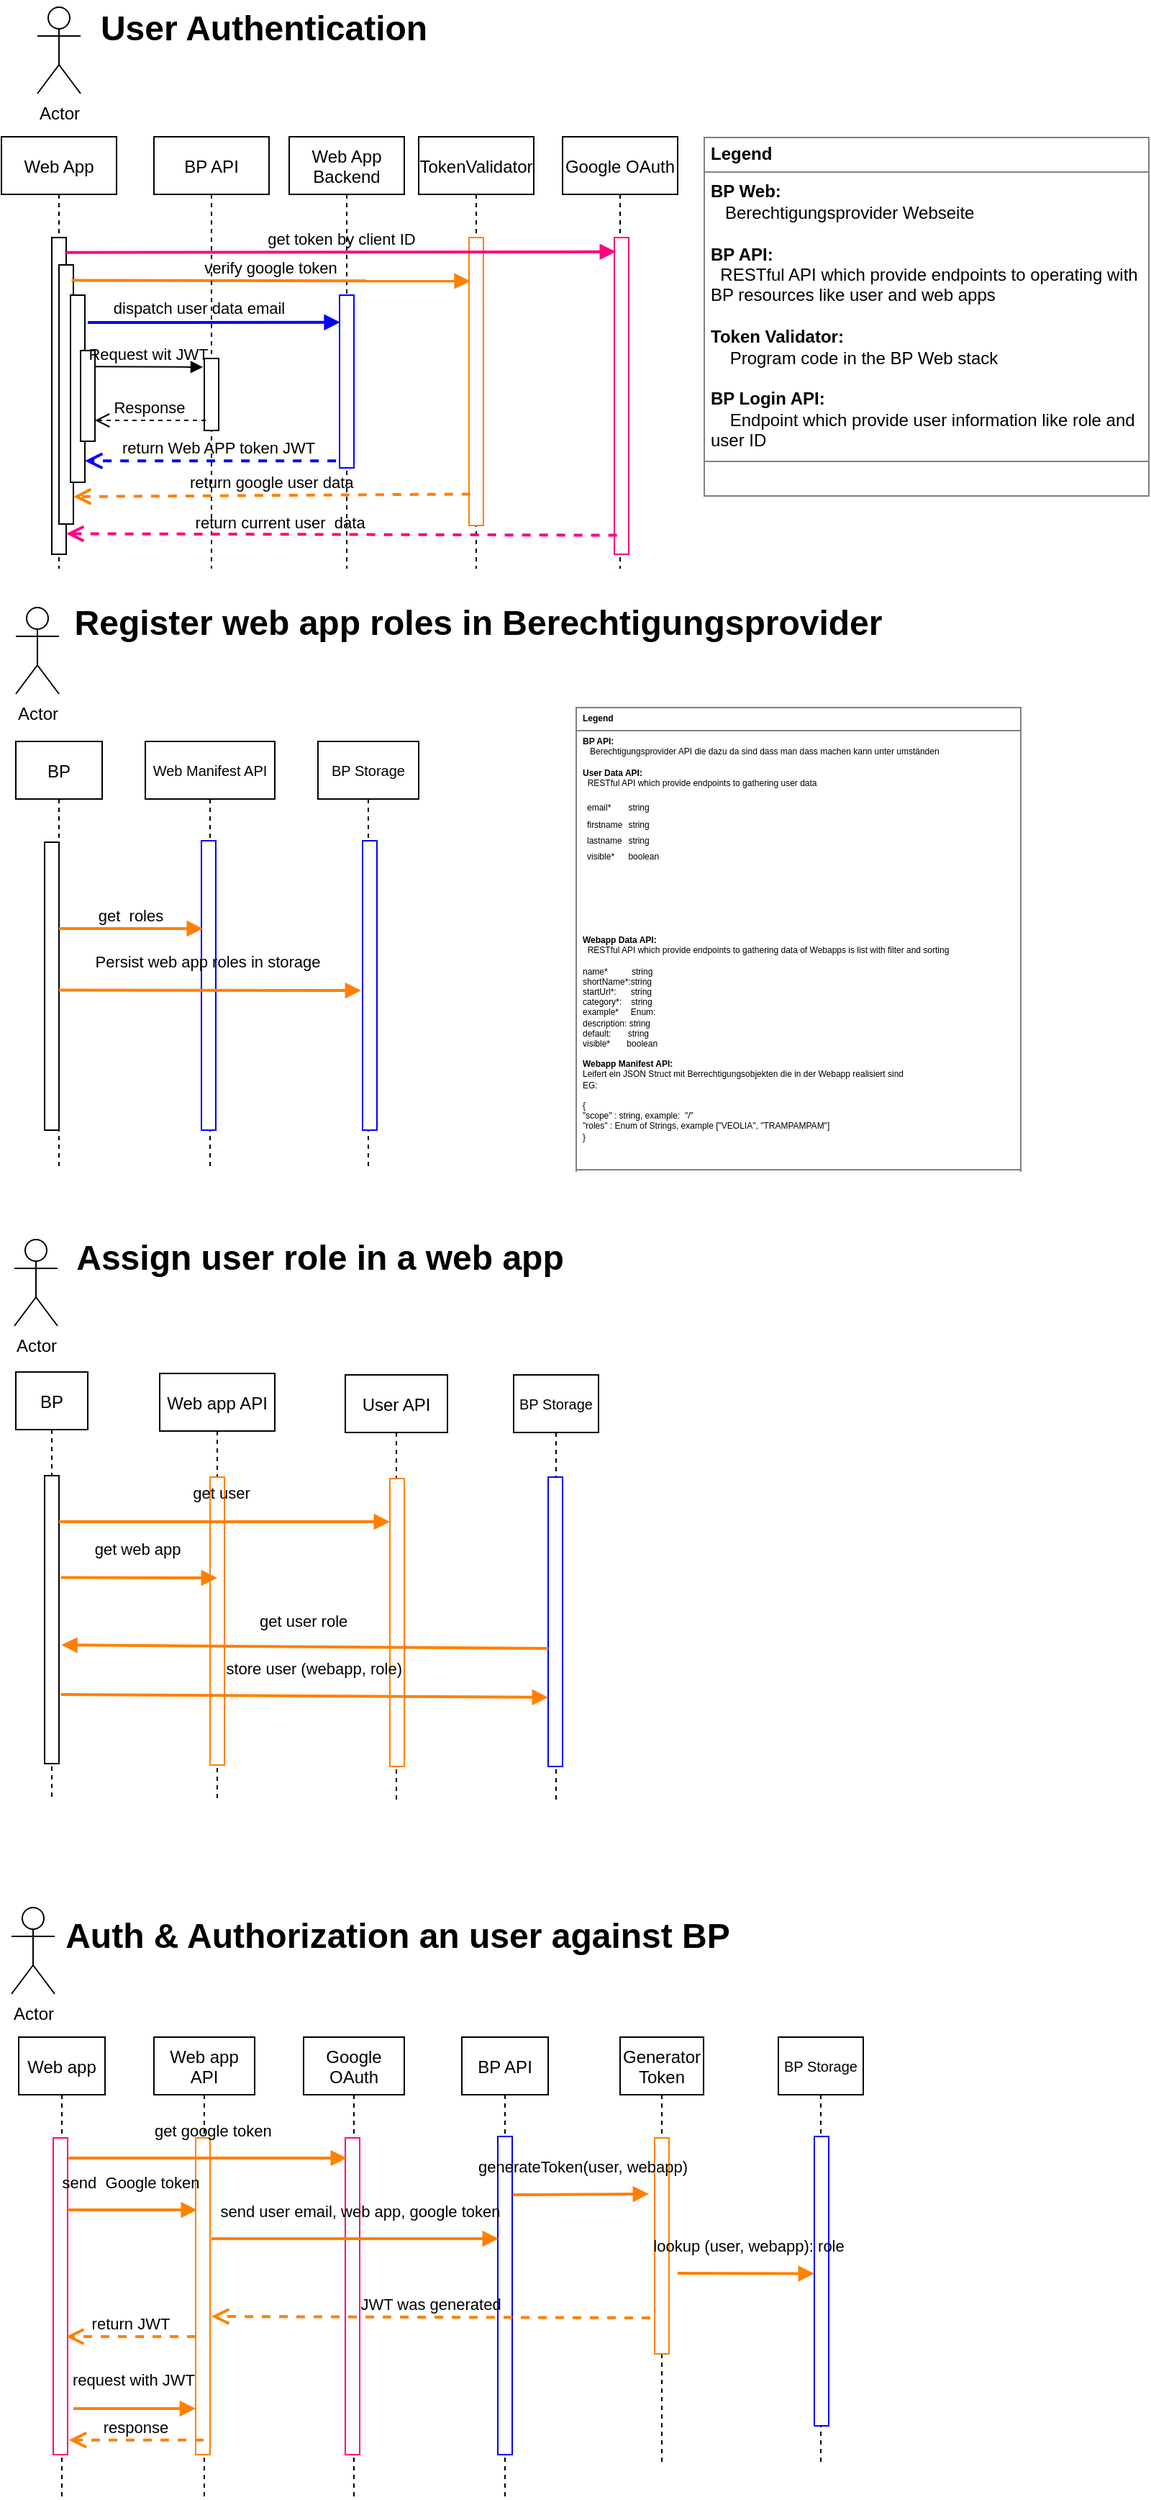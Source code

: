 <mxfile version="20.8.15" type="github">
  <diagram id="kgpKYQtTHZ0yAKxKKP6v" name="Page-1">
    <mxGraphModel dx="845" dy="463" grid="1" gridSize="10" guides="1" tooltips="1" connect="1" arrows="1" fold="1" page="1" pageScale="1" pageWidth="850" pageHeight="1100" math="0" shadow="0">
      <root>
        <mxCell id="0" />
        <mxCell id="1" parent="0" />
        <mxCell id="bUyerrPxswksTXFSrLV1-1" value="Web App&#xa;Backend" style="shape=umlLifeline;perimeter=lifelinePerimeter;container=1;collapsible=0;recursiveResize=0;rounded=0;shadow=0;strokeWidth=1;labelBackgroundColor=none;" parent="1" vertex="1">
          <mxGeometry x="230" y="120" width="80" height="300" as="geometry" />
        </mxCell>
        <mxCell id="bUyerrPxswksTXFSrLV1-2" value="" style="points=[];perimeter=orthogonalPerimeter;rounded=0;shadow=0;strokeWidth=1;labelBackgroundColor=none;strokeColor=#0000FF;" parent="bUyerrPxswksTXFSrLV1-1" vertex="1">
          <mxGeometry x="35" y="110" width="10" height="120" as="geometry" />
        </mxCell>
        <mxCell id="bUyerrPxswksTXFSrLV1-5" value="Web App" style="shape=umlLifeline;perimeter=lifelinePerimeter;container=1;collapsible=0;recursiveResize=0;rounded=0;shadow=0;strokeWidth=1;labelBackgroundColor=none;" parent="1" vertex="1">
          <mxGeometry x="30" y="120" width="80" height="300" as="geometry" />
        </mxCell>
        <mxCell id="bUyerrPxswksTXFSrLV1-6" value="" style="points=[];perimeter=orthogonalPerimeter;rounded=0;shadow=0;strokeWidth=1;labelBackgroundColor=none;" parent="bUyerrPxswksTXFSrLV1-5" vertex="1">
          <mxGeometry x="35" y="70" width="10" height="220" as="geometry" />
        </mxCell>
        <mxCell id="bUyerrPxswksTXFSrLV1-8" value="" style="points=[];perimeter=orthogonalPerimeter;rounded=0;shadow=0;strokeWidth=1;labelBackgroundColor=none;" parent="bUyerrPxswksTXFSrLV1-5" vertex="1">
          <mxGeometry x="40" y="89" width="10" height="180" as="geometry" />
        </mxCell>
        <mxCell id="bUyerrPxswksTXFSrLV1-29" value="" style="points=[];perimeter=orthogonalPerimeter;rounded=0;shadow=0;strokeWidth=1;labelBackgroundColor=none;" parent="bUyerrPxswksTXFSrLV1-5" vertex="1">
          <mxGeometry x="48" y="110" width="10" height="130" as="geometry" />
        </mxCell>
        <mxCell id="bUyerrPxswksTXFSrLV1-43" value="" style="points=[];perimeter=orthogonalPerimeter;rounded=0;shadow=0;strokeWidth=1;labelBackgroundColor=none;" parent="bUyerrPxswksTXFSrLV1-5" vertex="1">
          <mxGeometry x="55" y="148.5" width="10" height="63" as="geometry" />
        </mxCell>
        <mxCell id="bUyerrPxswksTXFSrLV1-9" value="Google OAuth" style="shape=umlLifeline;perimeter=lifelinePerimeter;container=1;collapsible=0;recursiveResize=0;rounded=0;shadow=0;strokeWidth=1;labelBackgroundColor=none;" parent="1" vertex="1">
          <mxGeometry x="420" y="120" width="80" height="300" as="geometry" />
        </mxCell>
        <mxCell id="bUyerrPxswksTXFSrLV1-10" value="" style="points=[];perimeter=orthogonalPerimeter;rounded=0;shadow=0;strokeWidth=1;labelBackgroundColor=none;strokeColor=#FF0080;" parent="bUyerrPxswksTXFSrLV1-9" vertex="1">
          <mxGeometry x="36" y="70" width="10" height="220" as="geometry" />
        </mxCell>
        <mxCell id="bUyerrPxswksTXFSrLV1-15" value="Actor" style="shape=umlActor;verticalLabelPosition=bottom;verticalAlign=top;html=1;outlineConnect=0;labelBackgroundColor=none;rounded=0;" parent="1" vertex="1">
          <mxGeometry x="55" y="30" width="30" height="60" as="geometry" />
        </mxCell>
        <mxCell id="bUyerrPxswksTXFSrLV1-20" value="TokenValidator" style="shape=umlLifeline;perimeter=lifelinePerimeter;container=1;collapsible=0;recursiveResize=0;rounded=0;shadow=0;strokeWidth=1;labelBackgroundColor=none;" parent="1" vertex="1">
          <mxGeometry x="320" y="120" width="80" height="300" as="geometry" />
        </mxCell>
        <mxCell id="bUyerrPxswksTXFSrLV1-22" value="" style="points=[];perimeter=orthogonalPerimeter;rounded=0;shadow=0;strokeWidth=1;labelBackgroundColor=none;strokeColor=#FF8000;" parent="bUyerrPxswksTXFSrLV1-20" vertex="1">
          <mxGeometry x="35" y="70" width="10" height="200" as="geometry" />
        </mxCell>
        <mxCell id="bUyerrPxswksTXFSrLV1-28" value="return google user data" style="verticalAlign=bottom;endArrow=open;dashed=1;endSize=8;shadow=0;strokeWidth=2;labelBackgroundColor=none;fontColor=default;rounded=0;anchorPointDirection=1;snapToPoint=1;strokeColor=#FF8000;exitX=0.09;exitY=0.891;exitDx=0;exitDy=0;exitPerimeter=0;" parent="1" source="bUyerrPxswksTXFSrLV1-22" edge="1">
          <mxGeometry relative="1" as="geometry">
            <mxPoint x="80" y="370" as="targetPoint" />
            <mxPoint x="350" y="370" as="sourcePoint" />
          </mxGeometry>
        </mxCell>
        <mxCell id="bUyerrPxswksTXFSrLV1-30" value="return Web APP token JWT" style="verticalAlign=bottom;endArrow=open;dashed=1;endSize=8;shadow=0;strokeWidth=2;labelBackgroundColor=none;fontColor=default;rounded=0;strokeColor=#0000FF;exitX=-0.243;exitY=0.891;exitDx=0;exitDy=0;exitPerimeter=0;" parent="1" edge="1">
          <mxGeometry x="-0.064" relative="1" as="geometry">
            <mxPoint x="88" y="345.1" as="targetPoint" />
            <mxPoint x="262.57" y="345.1" as="sourcePoint" />
            <mxPoint as="offset" />
          </mxGeometry>
        </mxCell>
        <mxCell id="bUyerrPxswksTXFSrLV1-33" value="verify google token" style="verticalAlign=bottom;endArrow=block;shadow=0;strokeWidth=2;labelBackgroundColor=none;fontColor=default;rounded=0;entryX=0.09;entryY=0.131;entryDx=0;entryDy=0;entryPerimeter=0;exitX=1.076;exitY=0.083;exitDx=0;exitDy=0;exitPerimeter=0;strokeColor=#FF8000;" parent="1" edge="1">
          <mxGeometry relative="1" as="geometry">
            <mxPoint x="78.76" y="219.77" as="sourcePoint" />
            <mxPoint x="355.9" y="220.2" as="targetPoint" />
          </mxGeometry>
        </mxCell>
        <mxCell id="bUyerrPxswksTXFSrLV1-35" value="BP API" style="shape=umlLifeline;perimeter=lifelinePerimeter;container=1;collapsible=0;recursiveResize=0;rounded=0;shadow=0;strokeWidth=1;labelBackgroundColor=none;" parent="1" vertex="1">
          <mxGeometry x="136" y="120" width="80" height="300" as="geometry" />
        </mxCell>
        <mxCell id="bUyerrPxswksTXFSrLV1-37" value="" style="points=[];perimeter=orthogonalPerimeter;rounded=0;shadow=0;strokeWidth=1;labelBackgroundColor=none;" parent="bUyerrPxswksTXFSrLV1-35" vertex="1">
          <mxGeometry x="35" y="154" width="10" height="50" as="geometry" />
        </mxCell>
        <mxCell id="bUyerrPxswksTXFSrLV1-40" value="return current user  data" style="verticalAlign=bottom;endArrow=open;dashed=1;endSize=8;shadow=0;strokeWidth=2;labelBackgroundColor=none;fontColor=default;rounded=0;entryX=1;entryY=0.935;entryDx=0;entryDy=0;entryPerimeter=0;strokeColor=#FF0080;exitX=0.181;exitY=0.94;exitDx=0;exitDy=0;exitPerimeter=0;" parent="1" source="bUyerrPxswksTXFSrLV1-10" target="bUyerrPxswksTXFSrLV1-6" edge="1">
          <mxGeometry x="0.223" y="1" relative="1" as="geometry">
            <mxPoint x="141" y="377" as="targetPoint" />
            <mxPoint x="450" y="396" as="sourcePoint" />
            <mxPoint as="offset" />
          </mxGeometry>
        </mxCell>
        <object label="&lt;div&gt;get token by client ID&lt;/div&gt;" authenticate="" id="bUyerrPxswksTXFSrLV1-13">
          <mxCell style="verticalAlign=bottom;endArrow=block;shadow=0;strokeWidth=2;html=1;exitX=1;exitY=0.047;exitDx=0;exitDy=0;exitPerimeter=0;labelBackgroundColor=none;fontColor=default;rounded=0;entryX=0.1;entryY=0.045;entryDx=0;entryDy=0;entryPerimeter=0;strokeColor=#FF0080;" parent="1" source="bUyerrPxswksTXFSrLV1-6" target="bUyerrPxswksTXFSrLV1-10" edge="1">
            <mxGeometry relative="1" as="geometry">
              <mxPoint x="355" y="200" as="sourcePoint" />
              <mxPoint x="450" y="200" as="targetPoint" />
              <mxPoint as="offset" />
            </mxGeometry>
          </mxCell>
        </object>
        <mxCell id="bUyerrPxswksTXFSrLV1-19" value="dispatch user data email" style="verticalAlign=bottom;endArrow=block;shadow=0;strokeWidth=2;labelBackgroundColor=none;fontColor=default;rounded=0;strokeColor=#0000FF;entryX=0.043;entryY=0.144;entryDx=0;entryDy=0;entryPerimeter=0;" parent="1" edge="1">
          <mxGeometry x="-0.116" y="1" relative="1" as="geometry">
            <mxPoint x="90" y="249" as="sourcePoint" />
            <mxPoint x="265.43" y="248.84" as="targetPoint" />
            <mxPoint as="offset" />
          </mxGeometry>
        </mxCell>
        <mxCell id="bUyerrPxswksTXFSrLV1-46" value="Request wit JWT" style="verticalAlign=bottom;endArrow=block;shadow=0;strokeWidth=1;labelBackgroundColor=none;fontColor=default;rounded=0;exitX=0.981;exitY=0.176;exitDx=0;exitDy=0;exitPerimeter=0;strokeColor=#000000;" parent="1" edge="1" source="bUyerrPxswksTXFSrLV1-43">
          <mxGeometry relative="1" as="geometry">
            <mxPoint x="112" y="280.026" as="sourcePoint" />
            <mxPoint x="170" y="280" as="targetPoint" />
          </mxGeometry>
        </mxCell>
        <mxCell id="bUyerrPxswksTXFSrLV1-48" value="Response" style="verticalAlign=bottom;endArrow=open;dashed=1;endSize=8;exitX=0.1;exitY=0.86;shadow=0;strokeWidth=1;labelBackgroundColor=none;fontColor=default;rounded=0;anchorPointDirection=1;snapToPoint=1;exitDx=0;exitDy=0;exitPerimeter=0;strokeColor=#000000;" parent="1" source="bUyerrPxswksTXFSrLV1-37" edge="1" target="bUyerrPxswksTXFSrLV1-43">
          <mxGeometry x="0.01" relative="1" as="geometry">
            <mxPoint x="110" y="300" as="targetPoint" />
            <mxPoint x="120" y="300" as="sourcePoint" />
            <mxPoint as="offset" />
          </mxGeometry>
        </mxCell>
        <mxCell id="bUyerrPxswksTXFSrLV1-49" value="&lt;div&gt;User Authentication &lt;/div&gt;" style="text;strokeColor=none;fillColor=none;html=1;fontSize=24;fontStyle=1;verticalAlign=middle;align=center;" parent="1" vertex="1">
          <mxGeometry x="187" y="25" width="50" height="40" as="geometry" />
        </mxCell>
        <mxCell id="bUyerrPxswksTXFSrLV1-51" value="&lt;table style=&quot;width:100%;height:100%;border-collapse:collapse;&quot; width=&quot;100%&quot; height=&quot;100%&quot; cellpadding=&quot;4&quot; border=&quot;1&quot;&gt;&lt;tbody&gt;&lt;tr&gt;&lt;th&gt;&lt;b&gt;Legend&lt;/b&gt;&lt;/th&gt;&lt;/tr&gt;&lt;tr&gt;&lt;td&gt;&lt;b&gt;BP Web: &lt;/b&gt;&lt;br&gt;&amp;nbsp;&amp;nbsp; Berechtigungsprovider Webseite&lt;br&gt;&lt;br&gt;&lt;b&gt;BP API: &lt;/b&gt;&lt;br&gt;&amp;nbsp; RESTful API which provide endpoints to operating with BP resources like user and web apps &lt;br&gt;&lt;br&gt;&lt;b&gt;Token Validator:&lt;/b&gt;&lt;br&gt;&amp;nbsp;&amp;nbsp;&amp;nbsp; Program code in the BP Web stack&lt;br&gt;&lt;br&gt;&lt;b&gt;BP Login API: &lt;/b&gt;&lt;br&gt;&amp;nbsp;&amp;nbsp;&amp;nbsp; Endpoint which provide user information like role and&amp;nbsp; user ID &lt;br&gt;&lt;/td&gt;&lt;/tr&gt;&lt;tr&gt;&lt;td&gt;&lt;br&gt;&lt;/td&gt;&lt;/tr&gt;&lt;/tbody&gt;&lt;/table&gt;" style="text;html=1;whiteSpace=wrap;strokeColor=none;fillColor=none;overflow=fill;align=left;" parent="1" vertex="1">
          <mxGeometry x="518" y="120" width="310" height="250" as="geometry" />
        </mxCell>
        <mxCell id="7qIYYIkFtQ4Tq7SQcxO7-3" value="BP" style="shape=umlLifeline;perimeter=lifelinePerimeter;container=1;collapsible=0;recursiveResize=0;rounded=0;shadow=0;strokeWidth=1;labelBackgroundColor=none;" vertex="1" parent="1">
          <mxGeometry x="40" y="540" width="60" height="296" as="geometry" />
        </mxCell>
        <mxCell id="7qIYYIkFtQ4Tq7SQcxO7-4" value="" style="points=[];perimeter=orthogonalPerimeter;rounded=0;shadow=0;strokeWidth=1;labelBackgroundColor=none;" vertex="1" parent="7qIYYIkFtQ4Tq7SQcxO7-3">
          <mxGeometry x="20" y="70" width="10" height="200" as="geometry" />
        </mxCell>
        <mxCell id="7qIYYIkFtQ4Tq7SQcxO7-9" value="Actor" style="shape=umlActor;verticalLabelPosition=bottom;verticalAlign=top;html=1;outlineConnect=0;labelBackgroundColor=none;rounded=0;" vertex="1" parent="1">
          <mxGeometry x="40" y="447" width="30" height="60" as="geometry" />
        </mxCell>
        <mxCell id="7qIYYIkFtQ4Tq7SQcxO7-23" value="Register web app roles in Berechtigungsprovider" style="text;strokeColor=none;fillColor=none;html=1;fontSize=24;fontStyle=1;verticalAlign=middle;align=center;" vertex="1" parent="1">
          <mxGeometry x="336" y="438" width="50" height="40" as="geometry" />
        </mxCell>
        <mxCell id="7qIYYIkFtQ4Tq7SQcxO7-29" value="Web Manifest API" style="shape=umlLifeline;perimeter=lifelinePerimeter;container=1;collapsible=0;recursiveResize=0;rounded=0;shadow=0;strokeWidth=1;labelBackgroundColor=none;fontSize=10;spacing=1;verticalAlign=middle;" vertex="1" parent="1">
          <mxGeometry x="130" y="540" width="90" height="297" as="geometry" />
        </mxCell>
        <mxCell id="7qIYYIkFtQ4Tq7SQcxO7-30" value="" style="points=[];perimeter=orthogonalPerimeter;rounded=0;shadow=0;strokeWidth=1;labelBackgroundColor=none;strokeColor=#0000FF;" vertex="1" parent="7qIYYIkFtQ4Tq7SQcxO7-29">
          <mxGeometry x="39" y="69" width="10" height="201" as="geometry" />
        </mxCell>
        <mxCell id="7qIYYIkFtQ4Tq7SQcxO7-32" value="get  roles" style="verticalAlign=bottom;endArrow=block;shadow=0;strokeWidth=2;labelBackgroundColor=none;fontColor=default;rounded=0;strokeColor=#FF8000;" edge="1" parent="1">
          <mxGeometry relative="1" as="geometry">
            <mxPoint x="70" y="670" as="sourcePoint" />
            <mxPoint x="170" y="670" as="targetPoint" />
          </mxGeometry>
        </mxCell>
        <mxCell id="7qIYYIkFtQ4Tq7SQcxO7-33" value="BP Storage" style="shape=umlLifeline;perimeter=lifelinePerimeter;container=1;collapsible=0;recursiveResize=0;rounded=0;shadow=0;strokeWidth=1;labelBackgroundColor=none;fontSize=10;spacing=1;verticalAlign=middle;" vertex="1" parent="1">
          <mxGeometry x="250" y="540" width="70" height="296" as="geometry" />
        </mxCell>
        <mxCell id="7qIYYIkFtQ4Tq7SQcxO7-34" value="" style="points=[];perimeter=orthogonalPerimeter;rounded=0;shadow=0;strokeWidth=1;labelBackgroundColor=none;strokeColor=#0000FF;" vertex="1" parent="7qIYYIkFtQ4Tq7SQcxO7-33">
          <mxGeometry x="31" y="69" width="10" height="201" as="geometry" />
        </mxCell>
        <mxCell id="7qIYYIkFtQ4Tq7SQcxO7-35" value="Persist web app roles in storage" style="verticalAlign=bottom;endArrow=block;shadow=0;strokeWidth=2;labelBackgroundColor=none;fontColor=default;rounded=0;strokeColor=#FF8000;exitX=1;exitY=0.514;exitDx=0;exitDy=0;exitPerimeter=0;" edge="1" parent="1" source="7qIYYIkFtQ4Tq7SQcxO7-4">
          <mxGeometry x="-0.016" y="11" relative="1" as="geometry">
            <mxPoint x="80" y="712" as="sourcePoint" />
            <mxPoint x="280" y="713" as="targetPoint" />
            <mxPoint as="offset" />
          </mxGeometry>
        </mxCell>
        <mxCell id="7qIYYIkFtQ4Tq7SQcxO7-40" value="BP" style="shape=umlLifeline;perimeter=lifelinePerimeter;container=1;collapsible=0;recursiveResize=0;rounded=0;shadow=0;strokeWidth=1;labelBackgroundColor=none;" vertex="1" parent="1">
          <mxGeometry x="40" y="978" width="50" height="297" as="geometry" />
        </mxCell>
        <mxCell id="7qIYYIkFtQ4Tq7SQcxO7-41" value="" style="points=[];perimeter=orthogonalPerimeter;rounded=0;shadow=0;strokeWidth=1;labelBackgroundColor=none;" vertex="1" parent="7qIYYIkFtQ4Tq7SQcxO7-40">
          <mxGeometry x="20" y="72" width="10" height="200" as="geometry" />
        </mxCell>
        <mxCell id="7qIYYIkFtQ4Tq7SQcxO7-42" value="Actor" style="shape=umlActor;verticalLabelPosition=bottom;verticalAlign=top;html=1;outlineConnect=0;labelBackgroundColor=none;rounded=0;" vertex="1" parent="1">
          <mxGeometry x="39" y="886" width="30" height="60" as="geometry" />
        </mxCell>
        <mxCell id="7qIYYIkFtQ4Tq7SQcxO7-43" value="Web app API" style="shape=umlLifeline;perimeter=lifelinePerimeter;container=1;collapsible=0;recursiveResize=0;rounded=0;shadow=0;strokeWidth=1;labelBackgroundColor=none;" vertex="1" parent="1">
          <mxGeometry x="140" y="979" width="80" height="295" as="geometry" />
        </mxCell>
        <mxCell id="7qIYYIkFtQ4Tq7SQcxO7-44" value="" style="points=[];perimeter=orthogonalPerimeter;rounded=0;shadow=0;strokeWidth=1;labelBackgroundColor=none;strokeColor=#FF8000;" vertex="1" parent="7qIYYIkFtQ4Tq7SQcxO7-43">
          <mxGeometry x="35" y="72" width="10" height="200" as="geometry" />
        </mxCell>
        <mxCell id="7qIYYIkFtQ4Tq7SQcxO7-51" value="&lt;table style=&quot;width:100%;height:100%;border-collapse:collapse;&quot; width=&quot;100%&quot; height=&quot;100%&quot; cellpadding=&quot;4&quot; border=&quot;1&quot;&gt;&lt;tbody style=&quot;font-size: 6px;&quot;&gt;&lt;tr&gt;&lt;th&gt;&lt;b&gt;Legend&lt;/b&gt;&lt;/th&gt;&lt;/tr&gt;&lt;tr&gt;&lt;td&gt;&lt;b&gt;BP API: &lt;/b&gt;&lt;br&gt;&amp;nbsp;&amp;nbsp; Berechtigungsprovider API die dazu da sind dass man dass machen kann unter umständen&lt;br&gt;&lt;br&gt;&lt;b&gt;User Data API: &lt;/b&gt;&lt;br&gt;&amp;nbsp; RESTful API which provide endpoints to gathering user data &lt;br&gt;&lt;br&gt;&lt;span class=&quot;model-box&quot;&gt;&lt;/span&gt;&lt;table class=&quot;model&quot;&gt;&lt;tbody&gt;&lt;tr class=&quot;property-row required&quot;&gt;&lt;td&gt;email&lt;span class=&quot;star&quot;&gt;*&lt;/span&gt;&lt;/td&gt;&lt;td&gt;&lt;span class=&quot;model&quot;&gt;&lt;span class=&quot;prop&quot;&gt;&lt;span class=&quot;prop-type&quot;&gt;string&lt;/span&gt;&lt;span class=&quot;property primitive&quot;&gt;&lt;/span&gt;&lt;br&gt;&lt;/span&gt;&lt;/span&gt;&lt;/td&gt;&lt;/tr&gt;&lt;tr class=&quot;property-row&quot;&gt;&lt;td&gt;firstname&lt;/td&gt;&lt;td&gt;&lt;span class=&quot;model&quot;&gt;&lt;span class=&quot;prop&quot;&gt;&lt;span class=&quot;prop-type&quot;&gt;string&lt;/span&gt;&lt;span class=&quot;property primitive&quot;&gt;&lt;/span&gt;&lt;/span&gt;&lt;/span&gt;&lt;br&gt;&lt;/td&gt;&lt;/tr&gt;&lt;tr class=&quot;property-row&quot;&gt;&lt;td&gt;lastname&lt;/td&gt;&lt;td&gt;&lt;span class=&quot;model&quot;&gt;&lt;span class=&quot;prop&quot;&gt;&lt;span class=&quot;prop-type&quot;&gt;string&lt;/span&gt;&lt;/span&gt;&lt;/span&gt;&lt;/td&gt;&lt;/tr&gt;&lt;tr class=&quot;property-row required&quot;&gt;&lt;td&gt;visible&lt;span class=&quot;star&quot;&gt;*&lt;/span&gt;&lt;/td&gt;&lt;td&gt;&lt;span class=&quot;model&quot;&gt;&lt;span class=&quot;prop&quot;&gt;&lt;span class=&quot;prop-type&quot;&gt;boolean&lt;/span&gt;&lt;span class=&quot;property primitive&quot;&gt;&lt;/span&gt;&lt;/span&gt;&lt;/span&gt;&lt;br&gt;&lt;/td&gt;&lt;/tr&gt;&lt;tr class=&quot;property-row required&quot;&gt;&lt;td&gt;&lt;br&gt;&lt;/td&gt;&lt;td&gt;&lt;br&gt;&lt;/td&gt;&lt;/tr&gt;&lt;tr class=&quot;property-row&quot;&gt;&lt;td&gt;&lt;br&gt;&lt;/td&gt;&lt;td&gt;&lt;br&gt;&lt;/td&gt;&lt;/tr&gt;&lt;tr class=&quot;property-row&quot;&gt;&lt;td&gt;&lt;br&gt;&lt;/td&gt;&lt;td&gt;&lt;br&gt;&lt;/td&gt;&lt;/tr&gt;&lt;/tbody&gt;&lt;/table&gt;&lt;br&gt;&lt;br&gt;&lt;b&gt;Webapp Data API: &lt;/b&gt;&lt;br&gt;&amp;nbsp; RESTful API which provide endpoints to gathering data of Webapps is list with filter and sorting&amp;nbsp; &lt;br&gt;&lt;br&gt;name*&amp;nbsp;&amp;nbsp;&amp;nbsp;&amp;nbsp;&amp;nbsp;&amp;nbsp;&amp;nbsp;&amp;nbsp;&amp;nbsp; string&lt;br&gt;shortName*:string&lt;br&gt;startUrl*:&amp;nbsp;&amp;nbsp;&amp;nbsp;&amp;nbsp;&amp;nbsp; string&lt;br&gt;category*:&amp;nbsp;&amp;nbsp;&amp;nbsp; string&lt;br&gt;example*&amp;nbsp;&amp;nbsp;&amp;nbsp;&amp;nbsp; Enum:&lt;br&gt;description: string&lt;br&gt;default:&amp;nbsp;&amp;nbsp;&amp;nbsp;&amp;nbsp;&amp;nbsp;&amp;nbsp; string&lt;br&gt;visible*&amp;nbsp;&amp;nbsp;&amp;nbsp;&amp;nbsp;&amp;nbsp;&amp;nbsp; boolean&lt;br&gt;&lt;br&gt;&lt;b&gt;Webapp Manifest API:&lt;/b&gt;&lt;br&gt;Leifert ein JSON Struct mit Berrechtigungsobjekten die in der Webapp realisiert sind&lt;br&gt;EG:&lt;br&gt;&lt;div class=&quot;json-preview&quot;&gt;&lt;div&gt;&lt;br&gt;&lt;/div&gt;&lt;div&gt;{&lt;/div&gt;&lt;div class=&quot;json-output&quot;&gt;&lt;div class=&quot;attribute&quot;&gt;&lt;span class=&quot;key-json&quot;&gt;&lt;/span&gt;&lt;span class=&quot;key-json&quot;&gt;&quot;scope&quot;&lt;/span&gt; : string, example:&amp;nbsp; &lt;span class=&quot;value-json&quot;&gt;&quot;/&quot;&lt;/span&gt;&lt;/div&gt;&lt;div class=&quot;attribute&quot;&gt;&lt;span class=&quot;key-json&quot;&gt;&quot;roles&quot;&lt;/span&gt; : Enum of Strings, example [&quot;VEOLIA&quot;, &quot;TRAMPAMPAM&quot;]&lt;br&gt;&lt;/div&gt;&lt;/div&gt;&lt;div&gt;}&lt;/div&gt;&lt;/div&gt;&amp;nbsp; &lt;br&gt;&lt;br&gt;&lt;/td&gt;&lt;/tr&gt;&lt;tr&gt;&lt;td&gt;Section 2.1&lt;br&gt;Section 2.2&lt;br&gt;Section 2.3&lt;/td&gt;&lt;/tr&gt;&lt;/tbody&gt;&lt;/table&gt;" style="text;html=1;whiteSpace=wrap;strokeColor=none;fillColor=none;overflow=fill;align=left;" vertex="1" parent="1">
          <mxGeometry x="429" y="516" width="310" height="323" as="geometry" />
        </mxCell>
        <mxCell id="7qIYYIkFtQ4Tq7SQcxO7-52" value="User API" style="shape=umlLifeline;perimeter=lifelinePerimeter;container=1;collapsible=0;recursiveResize=0;rounded=0;shadow=0;strokeWidth=1;labelBackgroundColor=none;" vertex="1" parent="1">
          <mxGeometry x="269" y="980" width="71" height="295" as="geometry" />
        </mxCell>
        <mxCell id="7qIYYIkFtQ4Tq7SQcxO7-53" value="" style="points=[];perimeter=orthogonalPerimeter;rounded=0;shadow=0;strokeWidth=1;labelBackgroundColor=none;strokeColor=#FF8000;" vertex="1" parent="7qIYYIkFtQ4Tq7SQcxO7-52">
          <mxGeometry x="31" y="72" width="10" height="200" as="geometry" />
        </mxCell>
        <mxCell id="7qIYYIkFtQ4Tq7SQcxO7-55" value="get user" style="verticalAlign=bottom;endArrow=block;shadow=0;strokeWidth=2;labelBackgroundColor=none;fontColor=default;rounded=0;strokeColor=#FF8000;" edge="1" parent="1">
          <mxGeometry x="-0.016" y="11" relative="1" as="geometry">
            <mxPoint x="70" y="1082" as="sourcePoint" />
            <mxPoint x="300" y="1082" as="targetPoint" />
            <mxPoint as="offset" />
          </mxGeometry>
        </mxCell>
        <mxCell id="7qIYYIkFtQ4Tq7SQcxO7-56" value="get web app" style="verticalAlign=bottom;endArrow=block;shadow=0;strokeWidth=2;labelBackgroundColor=none;fontColor=default;rounded=0;strokeColor=#FF8000;exitX=1.129;exitY=0.354;exitDx=0;exitDy=0;exitPerimeter=0;" edge="1" parent="1" source="7qIYYIkFtQ4Tq7SQcxO7-41">
          <mxGeometry x="-0.016" y="11" relative="1" as="geometry">
            <mxPoint x="80" y="1122" as="sourcePoint" />
            <mxPoint x="180" y="1121" as="targetPoint" />
            <mxPoint as="offset" />
          </mxGeometry>
        </mxCell>
        <mxCell id="7qIYYIkFtQ4Tq7SQcxO7-57" value="BP Storage" style="shape=umlLifeline;perimeter=lifelinePerimeter;container=1;collapsible=0;recursiveResize=0;rounded=0;shadow=0;strokeWidth=1;labelBackgroundColor=none;fontSize=10;spacing=1;verticalAlign=middle;" vertex="1" parent="1">
          <mxGeometry x="386" y="980" width="59" height="296" as="geometry" />
        </mxCell>
        <mxCell id="7qIYYIkFtQ4Tq7SQcxO7-58" value="" style="points=[];perimeter=orthogonalPerimeter;rounded=0;shadow=0;strokeWidth=1;labelBackgroundColor=none;strokeColor=#0000FF;" vertex="1" parent="7qIYYIkFtQ4Tq7SQcxO7-57">
          <mxGeometry x="24" y="71" width="10" height="201" as="geometry" />
        </mxCell>
        <mxCell id="7qIYYIkFtQ4Tq7SQcxO7-59" value="get user role" style="verticalAlign=bottom;endArrow=block;shadow=0;strokeWidth=2;labelBackgroundColor=none;fontColor=default;rounded=0;strokeColor=#FF8000;exitX=1.167;exitY=0.588;exitDx=0;exitDy=0;exitPerimeter=0;entryX=1.167;entryY=0.588;entryDx=0;entryDy=0;entryPerimeter=0;" edge="1" parent="1" target="7qIYYIkFtQ4Tq7SQcxO7-41">
          <mxGeometry x="0.005" y="-9" relative="1" as="geometry">
            <mxPoint x="410" y="1170" as="sourcePoint" />
            <mxPoint x="80" y="1168" as="targetPoint" />
            <mxPoint as="offset" />
          </mxGeometry>
        </mxCell>
        <mxCell id="7qIYYIkFtQ4Tq7SQcxO7-60" value="store user (webapp, role)" style="verticalAlign=bottom;endArrow=block;shadow=0;strokeWidth=2;labelBackgroundColor=none;fontColor=default;rounded=0;strokeColor=#FF8000;exitX=1.129;exitY=0.76;exitDx=0;exitDy=0;exitPerimeter=0;entryX=0;entryY=0.761;entryDx=0;entryDy=0;entryPerimeter=0;" edge="1" parent="1" source="7qIYYIkFtQ4Tq7SQcxO7-41" target="7qIYYIkFtQ4Tq7SQcxO7-58">
          <mxGeometry x="0.038" y="10" relative="1" as="geometry">
            <mxPoint x="90" y="1202" as="sourcePoint" />
            <mxPoint x="240" y="1202" as="targetPoint" />
            <mxPoint as="offset" />
          </mxGeometry>
        </mxCell>
        <mxCell id="7qIYYIkFtQ4Tq7SQcxO7-61" value="Assign user role in a web app" style="text;strokeColor=none;fillColor=none;html=1;fontSize=24;fontStyle=1;verticalAlign=middle;align=center;" vertex="1" parent="1">
          <mxGeometry x="101" y="879" width="300" height="40" as="geometry" />
        </mxCell>
        <mxCell id="7qIYYIkFtQ4Tq7SQcxO7-62" value="BP API" style="shape=umlLifeline;perimeter=lifelinePerimeter;container=1;collapsible=0;recursiveResize=0;rounded=0;shadow=0;strokeWidth=1;labelBackgroundColor=none;" vertex="1" parent="1">
          <mxGeometry x="350" y="1440" width="60" height="320" as="geometry" />
        </mxCell>
        <mxCell id="7qIYYIkFtQ4Tq7SQcxO7-83" value="" style="points=[];perimeter=orthogonalPerimeter;rounded=0;shadow=0;strokeWidth=1;labelBackgroundColor=none;strokeColor=#0000FF;" vertex="1" parent="7qIYYIkFtQ4Tq7SQcxO7-62">
          <mxGeometry x="25" y="69" width="10" height="221" as="geometry" />
        </mxCell>
        <mxCell id="7qIYYIkFtQ4Tq7SQcxO7-64" value="Actor" style="shape=umlActor;verticalLabelPosition=bottom;verticalAlign=top;html=1;outlineConnect=0;labelBackgroundColor=none;rounded=0;" vertex="1" parent="1">
          <mxGeometry x="37" y="1350" width="30" height="60" as="geometry" />
        </mxCell>
        <mxCell id="7qIYYIkFtQ4Tq7SQcxO7-65" value="Web app&#xa;API" style="shape=umlLifeline;perimeter=lifelinePerimeter;container=1;collapsible=0;recursiveResize=0;rounded=0;shadow=0;strokeWidth=1;labelBackgroundColor=none;" vertex="1" parent="1">
          <mxGeometry x="136" y="1440" width="70" height="320" as="geometry" />
        </mxCell>
        <mxCell id="7qIYYIkFtQ4Tq7SQcxO7-66" value="" style="points=[];perimeter=orthogonalPerimeter;rounded=0;shadow=0;strokeWidth=1;labelBackgroundColor=none;strokeColor=#FF8000;" vertex="1" parent="7qIYYIkFtQ4Tq7SQcxO7-65">
          <mxGeometry x="29" y="70" width="10" height="220" as="geometry" />
        </mxCell>
        <mxCell id="7qIYYIkFtQ4Tq7SQcxO7-67" value="Generator&#xa;Token" style="shape=umlLifeline;perimeter=lifelinePerimeter;container=1;collapsible=0;recursiveResize=0;rounded=0;shadow=0;strokeWidth=1;labelBackgroundColor=none;" vertex="1" parent="1">
          <mxGeometry x="460" y="1440" width="58" height="297" as="geometry" />
        </mxCell>
        <mxCell id="7qIYYIkFtQ4Tq7SQcxO7-68" value="" style="points=[];perimeter=orthogonalPerimeter;rounded=0;shadow=0;strokeWidth=1;labelBackgroundColor=none;strokeColor=#FF8000;" vertex="1" parent="7qIYYIkFtQ4Tq7SQcxO7-67">
          <mxGeometry x="24" y="70" width="10" height="150" as="geometry" />
        </mxCell>
        <mxCell id="7qIYYIkFtQ4Tq7SQcxO7-75" value="Auth &amp;amp; Authorization an user against BP" style="text;strokeColor=none;fillColor=none;html=1;fontSize=24;fontStyle=1;verticalAlign=middle;align=center;" vertex="1" parent="1">
          <mxGeometry x="154.5" y="1350" width="300" height="40" as="geometry" />
        </mxCell>
        <mxCell id="7qIYYIkFtQ4Tq7SQcxO7-76" value="Google&#xa;OAuth" style="shape=umlLifeline;perimeter=lifelinePerimeter;container=1;collapsible=0;recursiveResize=0;rounded=0;shadow=0;strokeWidth=1;labelBackgroundColor=none;" vertex="1" parent="1">
          <mxGeometry x="240" y="1440" width="70" height="320" as="geometry" />
        </mxCell>
        <mxCell id="7qIYYIkFtQ4Tq7SQcxO7-77" value="" style="points=[];perimeter=orthogonalPerimeter;rounded=0;shadow=0;strokeWidth=1;labelBackgroundColor=none;strokeColor=#FF0080;" vertex="1" parent="7qIYYIkFtQ4Tq7SQcxO7-76">
          <mxGeometry x="29" y="70" width="10" height="220" as="geometry" />
        </mxCell>
        <mxCell id="7qIYYIkFtQ4Tq7SQcxO7-78" value="Web app" style="shape=umlLifeline;perimeter=lifelinePerimeter;container=1;collapsible=0;recursiveResize=0;rounded=0;shadow=0;strokeWidth=1;labelBackgroundColor=none;" vertex="1" parent="1">
          <mxGeometry x="42" y="1440" width="60" height="320" as="geometry" />
        </mxCell>
        <mxCell id="7qIYYIkFtQ4Tq7SQcxO7-79" value="" style="points=[];perimeter=orthogonalPerimeter;rounded=0;shadow=0;strokeWidth=1;labelBackgroundColor=none;strokeColor=#FF0080;" vertex="1" parent="7qIYYIkFtQ4Tq7SQcxO7-78">
          <mxGeometry x="24" y="70" width="10" height="220" as="geometry" />
        </mxCell>
        <mxCell id="7qIYYIkFtQ4Tq7SQcxO7-80" value="get google token" style="verticalAlign=bottom;endArrow=block;shadow=0;strokeWidth=2;labelBackgroundColor=none;fontColor=default;rounded=0;strokeColor=#FF8000;" edge="1" parent="1">
          <mxGeometry x="0.038" y="10" relative="1" as="geometry">
            <mxPoint x="76.667" y="1524.0" as="sourcePoint" />
            <mxPoint x="270" y="1524" as="targetPoint" />
            <mxPoint as="offset" />
          </mxGeometry>
        </mxCell>
        <mxCell id="7qIYYIkFtQ4Tq7SQcxO7-81" value="send  Google token" style="verticalAlign=bottom;endArrow=block;shadow=0;strokeWidth=2;labelBackgroundColor=none;fontColor=default;rounded=0;strokeColor=#FF8000;" edge="1" parent="1">
          <mxGeometry x="-0.022" y="10" relative="1" as="geometry">
            <mxPoint x="76" y="1560" as="sourcePoint" />
            <mxPoint x="166" y="1560" as="targetPoint" />
            <mxPoint as="offset" />
          </mxGeometry>
        </mxCell>
        <mxCell id="7qIYYIkFtQ4Tq7SQcxO7-84" value="generateToken(user, webapp)" style="verticalAlign=bottom;endArrow=block;shadow=0;strokeWidth=2;labelBackgroundColor=none;fontColor=default;rounded=0;strokeColor=#FF8000;exitX=1.029;exitY=0.183;exitDx=0;exitDy=0;exitPerimeter=0;" edge="1" parent="1" source="7qIYYIkFtQ4Tq7SQcxO7-83">
          <mxGeometry x="0.038" y="10" relative="1" as="geometry">
            <mxPoint x="352" y="1550" as="sourcePoint" />
            <mxPoint x="480" y="1549" as="targetPoint" />
            <mxPoint as="offset" />
          </mxGeometry>
        </mxCell>
        <mxCell id="7qIYYIkFtQ4Tq7SQcxO7-85" value="JWT was generated" style="verticalAlign=bottom;endArrow=open;dashed=1;endSize=8;shadow=0;strokeWidth=2;labelBackgroundColor=none;fontColor=default;rounded=0;anchorPointDirection=1;snapToPoint=1;strokeColor=#FF8000;" edge="1" parent="1">
          <mxGeometry relative="1" as="geometry">
            <mxPoint x="176" y="1634" as="targetPoint" />
            <mxPoint x="481" y="1635" as="sourcePoint" />
          </mxGeometry>
        </mxCell>
        <mxCell id="7qIYYIkFtQ4Tq7SQcxO7-86" value="request with JWT" style="verticalAlign=bottom;endArrow=block;shadow=0;strokeWidth=2;labelBackgroundColor=none;fontColor=default;rounded=0;strokeColor=#FF8000;" edge="1" parent="1">
          <mxGeometry x="-0.016" y="11" relative="1" as="geometry">
            <mxPoint x="80" y="1698" as="sourcePoint" />
            <mxPoint x="165" y="1698" as="targetPoint" />
            <mxPoint as="offset" />
          </mxGeometry>
        </mxCell>
        <mxCell id="7qIYYIkFtQ4Tq7SQcxO7-87" value="response" style="verticalAlign=bottom;endArrow=open;dashed=1;endSize=8;shadow=0;strokeWidth=2;labelBackgroundColor=none;fontColor=default;rounded=0;anchorPointDirection=1;snapToPoint=1;strokeColor=#FF8000;entryX=1.084;entryY=0.954;entryDx=0;entryDy=0;entryPerimeter=0;" edge="1" parent="1" source="7qIYYIkFtQ4Tq7SQcxO7-65" target="7qIYYIkFtQ4Tq7SQcxO7-79">
          <mxGeometry relative="1" as="geometry">
            <mxPoint x="82" y="1720" as="targetPoint" />
            <mxPoint x="152" y="1720" as="sourcePoint" />
          </mxGeometry>
        </mxCell>
        <mxCell id="7qIYYIkFtQ4Tq7SQcxO7-88" value="BP Storage" style="shape=umlLifeline;perimeter=lifelinePerimeter;container=1;collapsible=0;recursiveResize=0;rounded=0;shadow=0;strokeWidth=1;labelBackgroundColor=none;fontSize=10;spacing=1;verticalAlign=middle;" vertex="1" parent="1">
          <mxGeometry x="570" y="1440" width="59" height="298" as="geometry" />
        </mxCell>
        <mxCell id="7qIYYIkFtQ4Tq7SQcxO7-89" value="" style="points=[];perimeter=orthogonalPerimeter;rounded=0;shadow=0;strokeWidth=1;labelBackgroundColor=none;strokeColor=#0000FF;" vertex="1" parent="7qIYYIkFtQ4Tq7SQcxO7-88">
          <mxGeometry x="25" y="69" width="10" height="201" as="geometry" />
        </mxCell>
        <mxCell id="7qIYYIkFtQ4Tq7SQcxO7-90" value="lookup (user, webapp): role" style="verticalAlign=bottom;endArrow=block;shadow=0;strokeWidth=2;labelBackgroundColor=none;fontColor=default;rounded=0;strokeColor=#FF8000;entryX=0;entryY=0.474;entryDx=0;entryDy=0;entryPerimeter=0;" edge="1" parent="1" target="7qIYYIkFtQ4Tq7SQcxO7-89">
          <mxGeometry x="0.038" y="10" relative="1" as="geometry">
            <mxPoint x="500" y="1604" as="sourcePoint" />
            <mxPoint x="542" y="1601" as="targetPoint" />
            <mxPoint as="offset" />
          </mxGeometry>
        </mxCell>
        <mxCell id="7qIYYIkFtQ4Tq7SQcxO7-95" value="send user email, web app, google token" style="verticalAlign=bottom;endArrow=block;shadow=0;strokeWidth=2;labelBackgroundColor=none;fontColor=default;rounded=0;strokeColor=#FF8000;" edge="1" parent="1">
          <mxGeometry x="0.038" y="10" relative="1" as="geometry">
            <mxPoint x="176" y="1580" as="sourcePoint" />
            <mxPoint x="375.5" y="1580.0" as="targetPoint" />
            <mxPoint as="offset" />
          </mxGeometry>
        </mxCell>
        <mxCell id="7qIYYIkFtQ4Tq7SQcxO7-96" value="return JWT" style="verticalAlign=bottom;endArrow=open;dashed=1;endSize=8;shadow=0;strokeWidth=2;labelBackgroundColor=none;fontColor=default;rounded=0;anchorPointDirection=1;snapToPoint=1;strokeColor=#FF8000;" edge="1" parent="1">
          <mxGeometry x="0.001" relative="1" as="geometry">
            <mxPoint x="75" y="1648" as="targetPoint" />
            <mxPoint x="165" y="1648" as="sourcePoint" />
            <mxPoint as="offset" />
          </mxGeometry>
        </mxCell>
      </root>
    </mxGraphModel>
  </diagram>
</mxfile>
